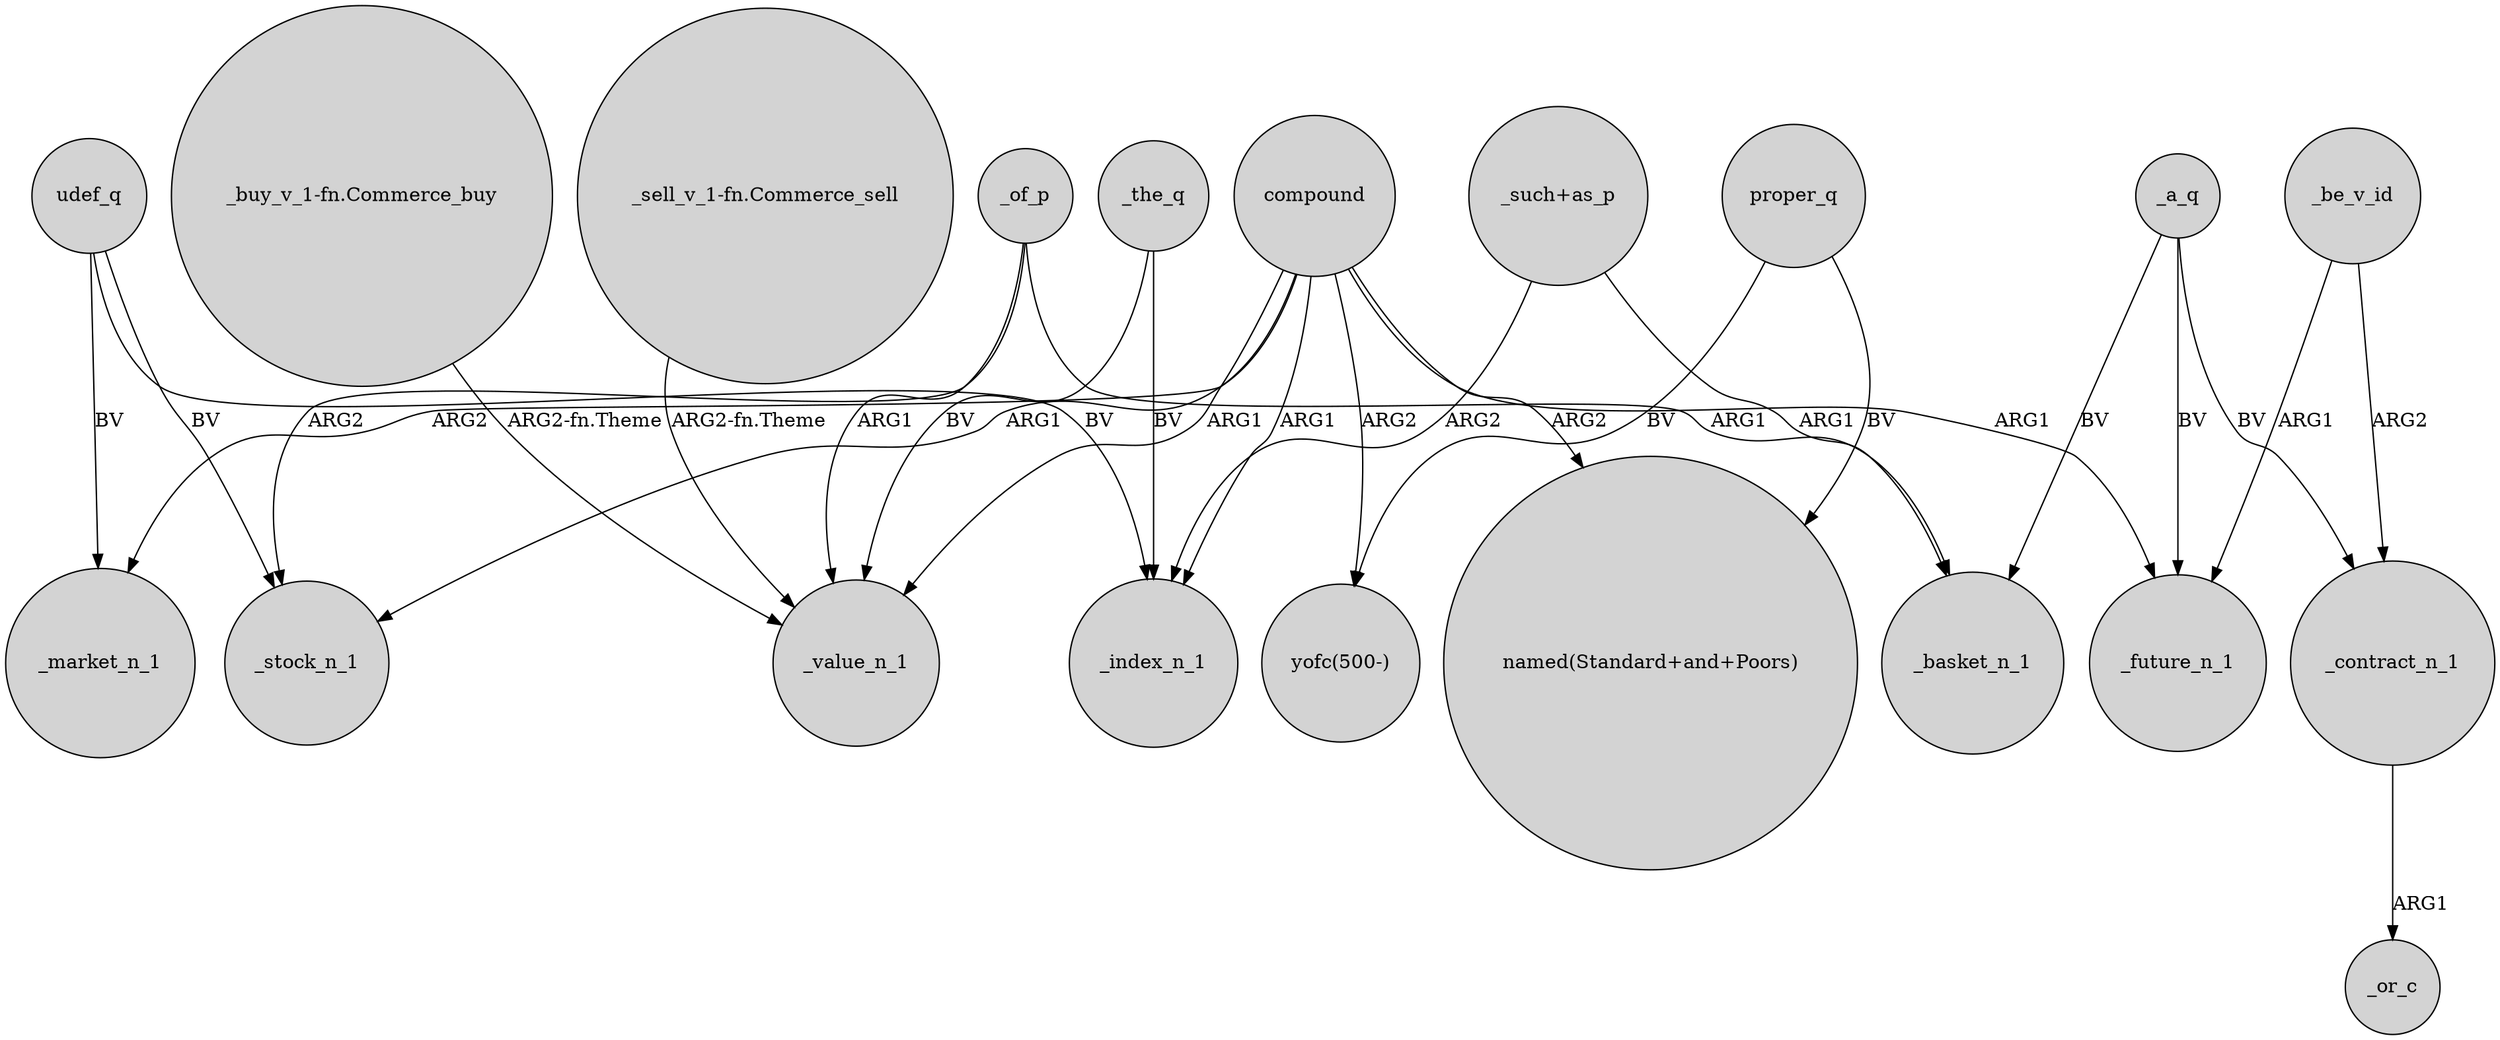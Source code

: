 digraph {
	node [shape=circle style=filled]
	compound -> _market_n_1 [label=ARG2]
	compound -> _future_n_1 [label=ARG1]
	compound -> "named(Standard+and+Poors)" [label=ARG2]
	_be_v_id -> _future_n_1 [label=ARG1]
	_of_p -> _value_n_1 [label=ARG1]
	"_such+as_p" -> _basket_n_1 [label=ARG1]
	compound -> _stock_n_1 [label=ARG1]
	udef_q -> _market_n_1 [label=BV]
	udef_q -> _index_n_1 [label=BV]
	_a_q -> _contract_n_1 [label=BV]
	_a_q -> _future_n_1 [label=BV]
	_a_q -> _basket_n_1 [label=BV]
	_of_p -> _basket_n_1 [label=ARG1]
	"_such+as_p" -> _index_n_1 [label=ARG2]
	udef_q -> _stock_n_1 [label=BV]
	"_buy_v_1-fn.Commerce_buy" -> _value_n_1 [label="ARG2-fn.Theme"]
	_the_q -> _value_n_1 [label=BV]
	_be_v_id -> _contract_n_1 [label=ARG2]
	_the_q -> _index_n_1 [label=BV]
	proper_q -> "yofc(500-)" [label=BV]
	_contract_n_1 -> _or_c [label=ARG1]
	_of_p -> _stock_n_1 [label=ARG2]
	proper_q -> "named(Standard+and+Poors)" [label=BV]
	"_sell_v_1-fn.Commerce_sell" -> _value_n_1 [label="ARG2-fn.Theme"]
	compound -> "yofc(500-)" [label=ARG2]
	compound -> _value_n_1 [label=ARG1]
	compound -> _index_n_1 [label=ARG1]
}
